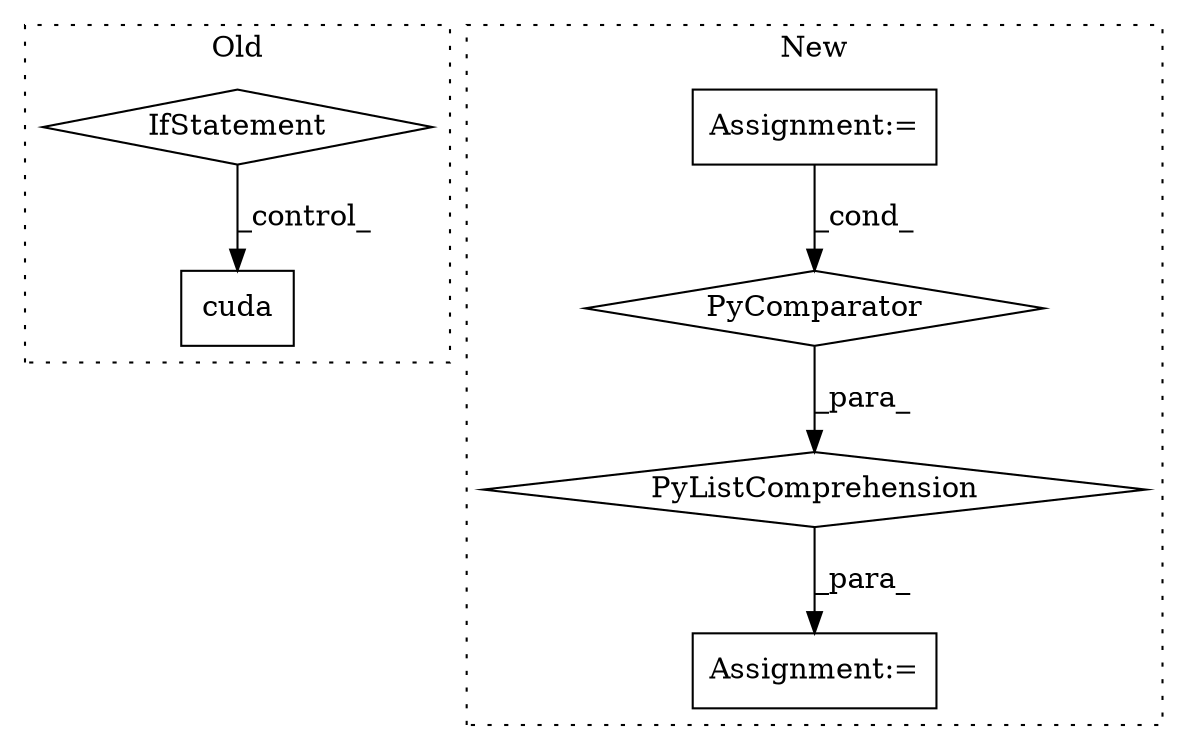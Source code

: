 digraph G {
subgraph cluster0 {
1 [label="cuda" a="32" s="5950" l="6" shape="box"];
6 [label="IfStatement" a="25" s="5910,5927" l="4,2" shape="diamond"];
label = "Old";
style="dotted";
}
subgraph cluster1 {
2 [label="PyListComprehension" a="109" s="8029" l="166" shape="diamond"];
3 [label="Assignment:=" a="7" s="7966" l="22" shape="box"];
4 [label="PyComparator" a="113" s="8143" l="44" shape="diamond"];
5 [label="Assignment:=" a="7" s="8206" l="1" shape="box"];
label = "New";
style="dotted";
}
2 -> 5 [label="_para_"];
3 -> 4 [label="_cond_"];
4 -> 2 [label="_para_"];
6 -> 1 [label="_control_"];
}